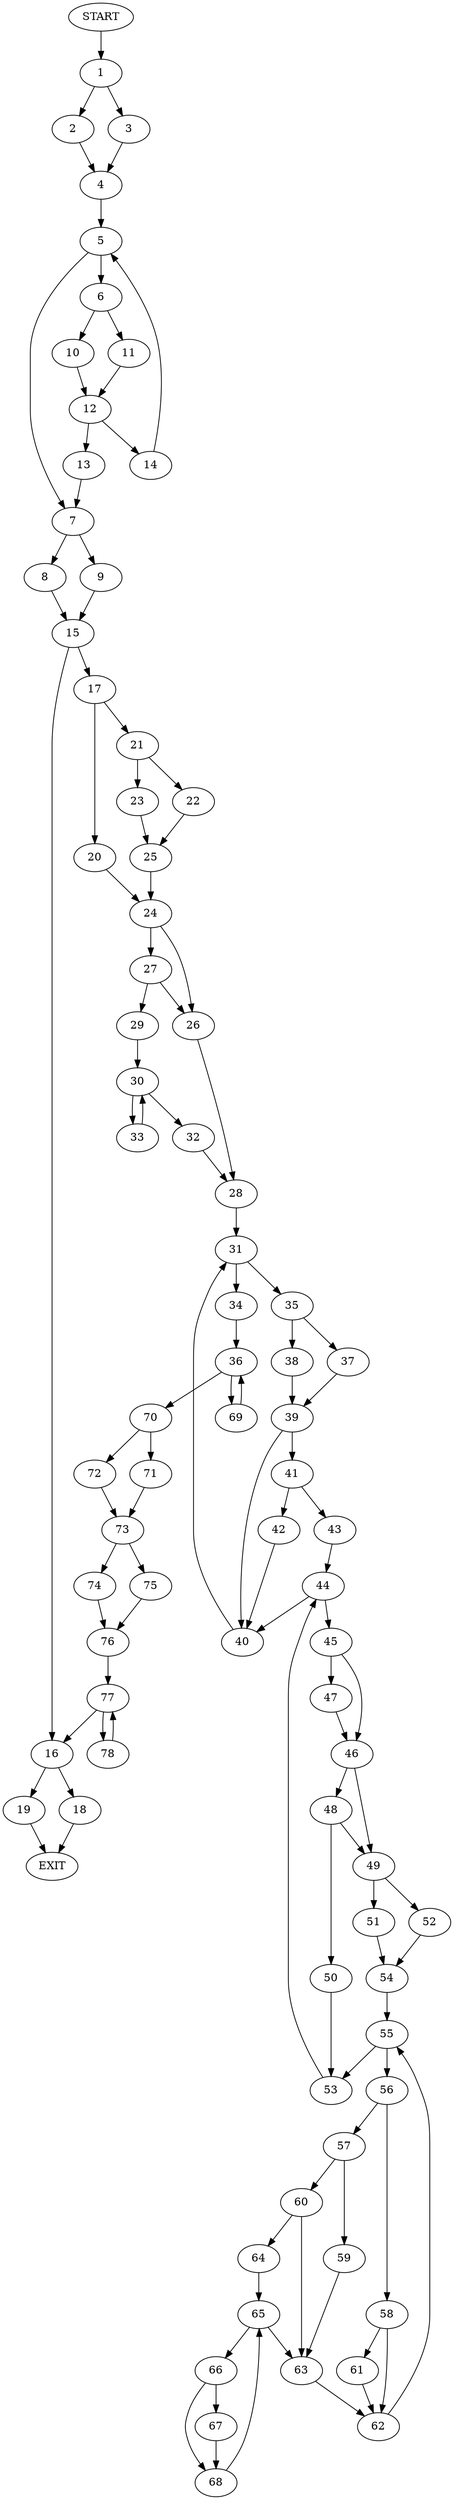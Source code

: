 digraph {
0 [label="START"]
79 [label="EXIT"]
0 -> 1
1 -> 2
1 -> 3
3 -> 4
2 -> 4
4 -> 5
5 -> 6
5 -> 7
7 -> 8
7 -> 9
6 -> 10
6 -> 11
11 -> 12
10 -> 12
12 -> 13
12 -> 14
14 -> 5
13 -> 7
9 -> 15
8 -> 15
15 -> 16
15 -> 17
16 -> 18
16 -> 19
17 -> 20
17 -> 21
21 -> 22
21 -> 23
20 -> 24
22 -> 25
23 -> 25
25 -> 24
24 -> 26
24 -> 27
26 -> 28
27 -> 29
27 -> 26
29 -> 30
28 -> 31
30 -> 32
30 -> 33
33 -> 30
32 -> 28
31 -> 34
31 -> 35
34 -> 36
35 -> 37
35 -> 38
37 -> 39
38 -> 39
39 -> 40
39 -> 41
41 -> 42
41 -> 43
40 -> 31
43 -> 44
42 -> 40
44 -> 45
44 -> 40
45 -> 46
45 -> 47
47 -> 46
46 -> 48
46 -> 49
48 -> 50
48 -> 49
49 -> 51
49 -> 52
50 -> 53
53 -> 44
52 -> 54
51 -> 54
54 -> 55
55 -> 53
55 -> 56
56 -> 57
56 -> 58
57 -> 59
57 -> 60
58 -> 61
58 -> 62
60 -> 63
60 -> 64
59 -> 63
63 -> 62
64 -> 65
65 -> 63
65 -> 66
66 -> 67
66 -> 68
68 -> 65
67 -> 68
62 -> 55
61 -> 62
36 -> 69
36 -> 70
69 -> 36
70 -> 71
70 -> 72
72 -> 73
71 -> 73
73 -> 74
73 -> 75
75 -> 76
74 -> 76
76 -> 77
77 -> 16
77 -> 78
78 -> 77
18 -> 79
19 -> 79
}
